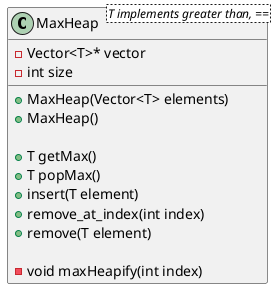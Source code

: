 @startuml
class MaxHeap<T implements greater than, ==> {
-Vector<T>* vector
-int size

+MaxHeap(Vector<T> elements)
+MaxHeap()

+T getMax()
+T popMax()
+insert(T element)
+remove_at_index(int index)
+remove(T element)

-void maxHeapify(int index)
}

@enduml